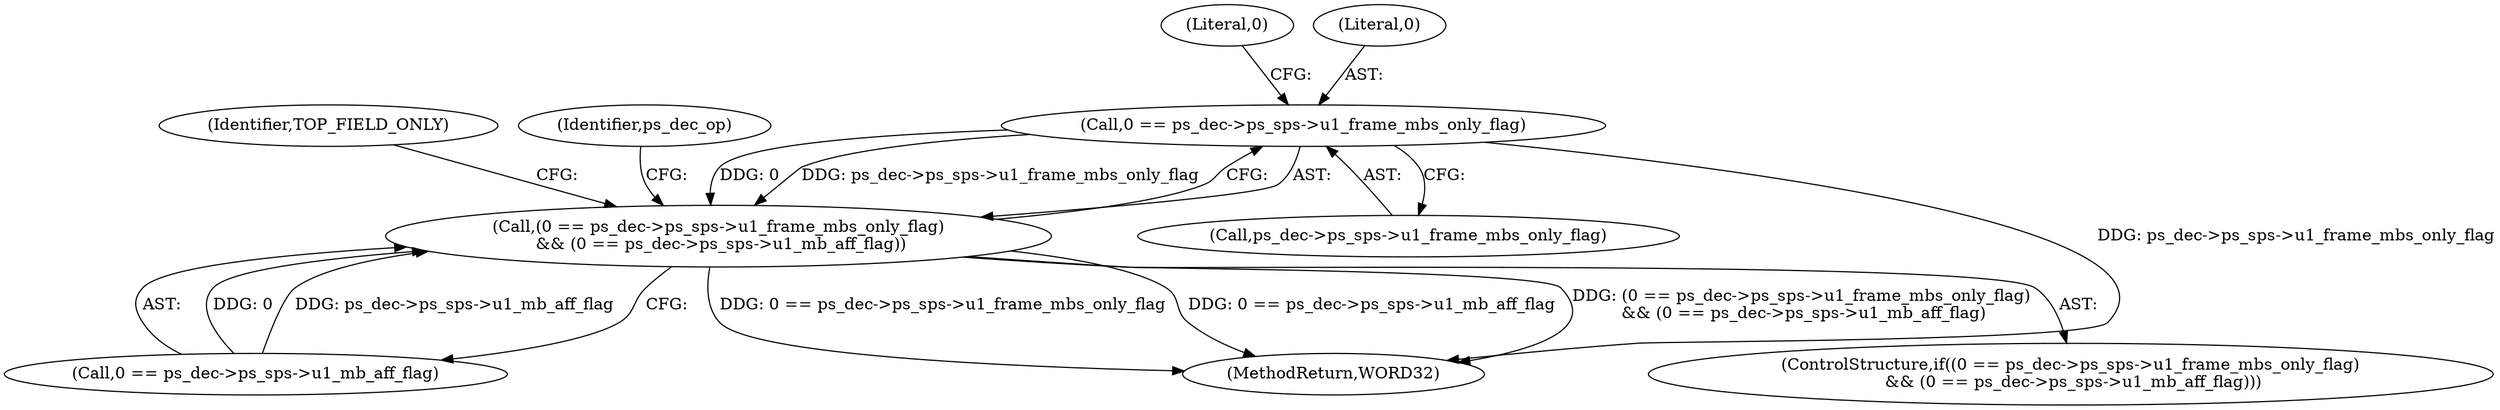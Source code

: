 digraph "0_Android_e86d3cfd2bc28dac421092106751e5638d54a848@pointer" {
"1002183" [label="(Call,0 == ps_dec->ps_sps->u1_frame_mbs_only_flag)"];
"1002182" [label="(Call,(0 == ps_dec->ps_sps->u1_frame_mbs_only_flag)\n && (0 == ps_dec->ps_sps->u1_mb_aff_flag))"];
"1002190" [label="(Call,0 == ps_dec->ps_sps->u1_mb_aff_flag)"];
"1002191" [label="(Literal,0)"];
"1002205" [label="(Identifier,TOP_FIELD_ONLY)"];
"1002182" [label="(Call,(0 == ps_dec->ps_sps->u1_frame_mbs_only_flag)\n && (0 == ps_dec->ps_sps->u1_mb_aff_flag))"];
"1002183" [label="(Call,0 == ps_dec->ps_sps->u1_frame_mbs_only_flag)"];
"1002185" [label="(Call,ps_dec->ps_sps->u1_frame_mbs_only_flag)"];
"1002184" [label="(Literal,0)"];
"1002270" [label="(MethodReturn,WORD32)"];
"1002199" [label="(Identifier,ps_dec_op)"];
"1002181" [label="(ControlStructure,if((0 == ps_dec->ps_sps->u1_frame_mbs_only_flag)\n && (0 == ps_dec->ps_sps->u1_mb_aff_flag)))"];
"1002183" -> "1002182"  [label="AST: "];
"1002183" -> "1002185"  [label="CFG: "];
"1002184" -> "1002183"  [label="AST: "];
"1002185" -> "1002183"  [label="AST: "];
"1002191" -> "1002183"  [label="CFG: "];
"1002182" -> "1002183"  [label="CFG: "];
"1002183" -> "1002270"  [label="DDG: ps_dec->ps_sps->u1_frame_mbs_only_flag"];
"1002183" -> "1002182"  [label="DDG: 0"];
"1002183" -> "1002182"  [label="DDG: ps_dec->ps_sps->u1_frame_mbs_only_flag"];
"1002182" -> "1002181"  [label="AST: "];
"1002182" -> "1002190"  [label="CFG: "];
"1002190" -> "1002182"  [label="AST: "];
"1002199" -> "1002182"  [label="CFG: "];
"1002205" -> "1002182"  [label="CFG: "];
"1002182" -> "1002270"  [label="DDG: (0 == ps_dec->ps_sps->u1_frame_mbs_only_flag)\n && (0 == ps_dec->ps_sps->u1_mb_aff_flag)"];
"1002182" -> "1002270"  [label="DDG: 0 == ps_dec->ps_sps->u1_frame_mbs_only_flag"];
"1002182" -> "1002270"  [label="DDG: 0 == ps_dec->ps_sps->u1_mb_aff_flag"];
"1002190" -> "1002182"  [label="DDG: 0"];
"1002190" -> "1002182"  [label="DDG: ps_dec->ps_sps->u1_mb_aff_flag"];
}
